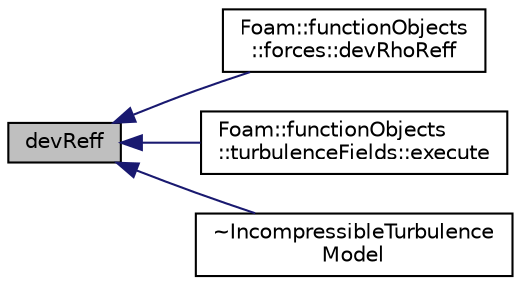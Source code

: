 digraph "devReff"
{
  bgcolor="transparent";
  edge [fontname="Helvetica",fontsize="10",labelfontname="Helvetica",labelfontsize="10"];
  node [fontname="Helvetica",fontsize="10",shape=record];
  rankdir="LR";
  Node1 [label="devReff",height=0.2,width=0.4,color="black", fillcolor="grey75", style="filled", fontcolor="black"];
  Node1 -> Node2 [dir="back",color="midnightblue",fontsize="10",style="solid",fontname="Helvetica"];
  Node2 [label="Foam::functionObjects\l::forces::devRhoReff",height=0.2,width=0.4,color="black",URL="$a00865.html#a2100c17734b208e9539274853e45243b",tooltip="Return the effective viscous stress (laminar + turbulent). "];
  Node1 -> Node3 [dir="back",color="midnightblue",fontsize="10",style="solid",fontname="Helvetica"];
  Node3 [label="Foam::functionObjects\l::turbulenceFields::execute",height=0.2,width=0.4,color="black",URL="$a02784.html#ae006844a02161d12182ab372ca5c257b",tooltip="Calculate turbulence fields. "];
  Node1 -> Node4 [dir="back",color="midnightblue",fontsize="10",style="solid",fontname="Helvetica"];
  Node4 [label="~IncompressibleTurbulence\lModel",height=0.2,width=0.4,color="black",URL="$a01061.html#ada9ac877eb15f5f277b110deed440aa8",tooltip="Destructor. "];
}

